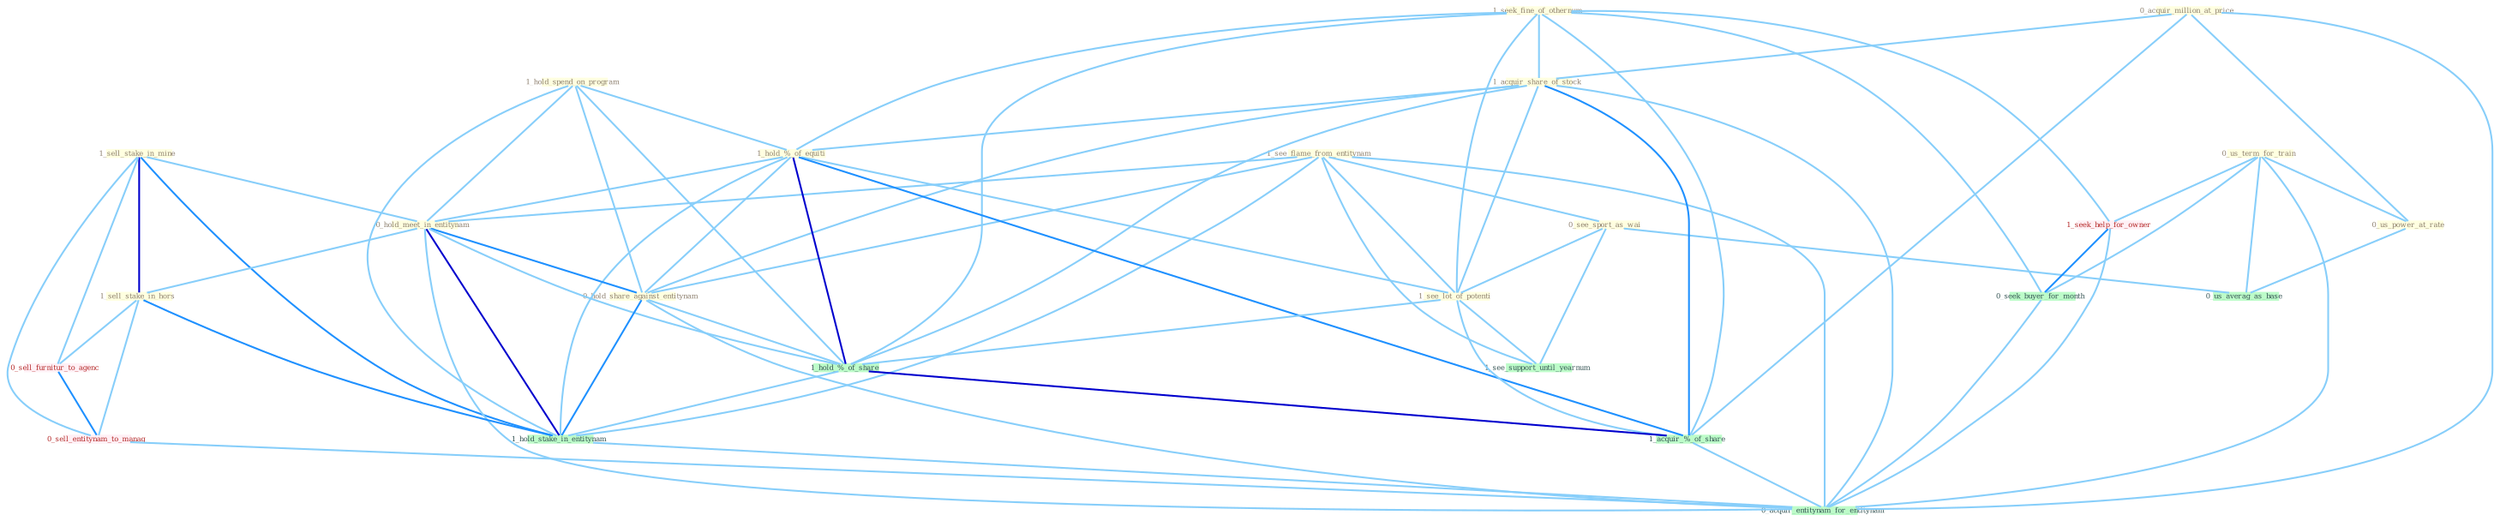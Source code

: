 Graph G{ 
    node
    [shape=polygon,style=filled,width=.5,height=.06,color="#BDFCC9",fixedsize=true,fontsize=4,
    fontcolor="#2f4f4f"];
    {node
    [color="#ffffe0", fontcolor="#8b7d6b"] "1_sell_stake_in_mine " "1_seek_fine_of_othernum " "1_see_flame_from_entitynam " "0_acquir_million_at_price " "0_see_sport_as_wai " "0_us_term_for_train " "1_acquir_share_of_stock " "1_hold_spend_on_program " "1_hold_%_of_equiti " "1_see_lot_of_potenti " "0_hold_meet_in_entitynam " "0_us_power_at_rate " "1_sell_stake_in_hors " "0_hold_share_against_entitynam "}
{node [color="#fff0f5", fontcolor="#b22222"] "1_seek_help_for_owner " "0_sell_furnitur_to_agenc " "0_sell_entitynam_to_manag "}
edge [color="#B0E2FF"];

	"1_sell_stake_in_mine " -- "0_hold_meet_in_entitynam " [w="1", color="#87cefa" ];
	"1_sell_stake_in_mine " -- "1_sell_stake_in_hors " [w="3", color="#0000cd" , len=0.6];
	"1_sell_stake_in_mine " -- "1_hold_stake_in_entitynam " [w="2", color="#1e90ff" , len=0.8];
	"1_sell_stake_in_mine " -- "0_sell_furnitur_to_agenc " [w="1", color="#87cefa" ];
	"1_sell_stake_in_mine " -- "0_sell_entitynam_to_manag " [w="1", color="#87cefa" ];
	"1_seek_fine_of_othernum " -- "1_acquir_share_of_stock " [w="1", color="#87cefa" ];
	"1_seek_fine_of_othernum " -- "1_hold_%_of_equiti " [w="1", color="#87cefa" ];
	"1_seek_fine_of_othernum " -- "1_see_lot_of_potenti " [w="1", color="#87cefa" ];
	"1_seek_fine_of_othernum " -- "1_hold_%_of_share " [w="1", color="#87cefa" ];
	"1_seek_fine_of_othernum " -- "1_seek_help_for_owner " [w="1", color="#87cefa" ];
	"1_seek_fine_of_othernum " -- "0_seek_buyer_for_month " [w="1", color="#87cefa" ];
	"1_seek_fine_of_othernum " -- "1_acquir_%_of_share " [w="1", color="#87cefa" ];
	"1_see_flame_from_entitynam " -- "0_see_sport_as_wai " [w="1", color="#87cefa" ];
	"1_see_flame_from_entitynam " -- "1_see_lot_of_potenti " [w="1", color="#87cefa" ];
	"1_see_flame_from_entitynam " -- "0_hold_meet_in_entitynam " [w="1", color="#87cefa" ];
	"1_see_flame_from_entitynam " -- "0_hold_share_against_entitynam " [w="1", color="#87cefa" ];
	"1_see_flame_from_entitynam " -- "1_hold_stake_in_entitynam " [w="1", color="#87cefa" ];
	"1_see_flame_from_entitynam " -- "1_see_support_until_yearnum " [w="1", color="#87cefa" ];
	"1_see_flame_from_entitynam " -- "0_acquir_entitynam_for_entitynam " [w="1", color="#87cefa" ];
	"0_acquir_million_at_price " -- "1_acquir_share_of_stock " [w="1", color="#87cefa" ];
	"0_acquir_million_at_price " -- "0_us_power_at_rate " [w="1", color="#87cefa" ];
	"0_acquir_million_at_price " -- "1_acquir_%_of_share " [w="1", color="#87cefa" ];
	"0_acquir_million_at_price " -- "0_acquir_entitynam_for_entitynam " [w="1", color="#87cefa" ];
	"0_see_sport_as_wai " -- "1_see_lot_of_potenti " [w="1", color="#87cefa" ];
	"0_see_sport_as_wai " -- "1_see_support_until_yearnum " [w="1", color="#87cefa" ];
	"0_see_sport_as_wai " -- "0_us_averag_as_base " [w="1", color="#87cefa" ];
	"0_us_term_for_train " -- "0_us_power_at_rate " [w="1", color="#87cefa" ];
	"0_us_term_for_train " -- "1_seek_help_for_owner " [w="1", color="#87cefa" ];
	"0_us_term_for_train " -- "0_seek_buyer_for_month " [w="1", color="#87cefa" ];
	"0_us_term_for_train " -- "0_us_averag_as_base " [w="1", color="#87cefa" ];
	"0_us_term_for_train " -- "0_acquir_entitynam_for_entitynam " [w="1", color="#87cefa" ];
	"1_acquir_share_of_stock " -- "1_hold_%_of_equiti " [w="1", color="#87cefa" ];
	"1_acquir_share_of_stock " -- "1_see_lot_of_potenti " [w="1", color="#87cefa" ];
	"1_acquir_share_of_stock " -- "0_hold_share_against_entitynam " [w="1", color="#87cefa" ];
	"1_acquir_share_of_stock " -- "1_hold_%_of_share " [w="1", color="#87cefa" ];
	"1_acquir_share_of_stock " -- "1_acquir_%_of_share " [w="2", color="#1e90ff" , len=0.8];
	"1_acquir_share_of_stock " -- "0_acquir_entitynam_for_entitynam " [w="1", color="#87cefa" ];
	"1_hold_spend_on_program " -- "1_hold_%_of_equiti " [w="1", color="#87cefa" ];
	"1_hold_spend_on_program " -- "0_hold_meet_in_entitynam " [w="1", color="#87cefa" ];
	"1_hold_spend_on_program " -- "0_hold_share_against_entitynam " [w="1", color="#87cefa" ];
	"1_hold_spend_on_program " -- "1_hold_%_of_share " [w="1", color="#87cefa" ];
	"1_hold_spend_on_program " -- "1_hold_stake_in_entitynam " [w="1", color="#87cefa" ];
	"1_hold_%_of_equiti " -- "1_see_lot_of_potenti " [w="1", color="#87cefa" ];
	"1_hold_%_of_equiti " -- "0_hold_meet_in_entitynam " [w="1", color="#87cefa" ];
	"1_hold_%_of_equiti " -- "0_hold_share_against_entitynam " [w="1", color="#87cefa" ];
	"1_hold_%_of_equiti " -- "1_hold_%_of_share " [w="3", color="#0000cd" , len=0.6];
	"1_hold_%_of_equiti " -- "1_hold_stake_in_entitynam " [w="1", color="#87cefa" ];
	"1_hold_%_of_equiti " -- "1_acquir_%_of_share " [w="2", color="#1e90ff" , len=0.8];
	"1_see_lot_of_potenti " -- "1_hold_%_of_share " [w="1", color="#87cefa" ];
	"1_see_lot_of_potenti " -- "1_acquir_%_of_share " [w="1", color="#87cefa" ];
	"1_see_lot_of_potenti " -- "1_see_support_until_yearnum " [w="1", color="#87cefa" ];
	"0_hold_meet_in_entitynam " -- "1_sell_stake_in_hors " [w="1", color="#87cefa" ];
	"0_hold_meet_in_entitynam " -- "0_hold_share_against_entitynam " [w="2", color="#1e90ff" , len=0.8];
	"0_hold_meet_in_entitynam " -- "1_hold_%_of_share " [w="1", color="#87cefa" ];
	"0_hold_meet_in_entitynam " -- "1_hold_stake_in_entitynam " [w="3", color="#0000cd" , len=0.6];
	"0_hold_meet_in_entitynam " -- "0_acquir_entitynam_for_entitynam " [w="1", color="#87cefa" ];
	"0_us_power_at_rate " -- "0_us_averag_as_base " [w="1", color="#87cefa" ];
	"1_sell_stake_in_hors " -- "1_hold_stake_in_entitynam " [w="2", color="#1e90ff" , len=0.8];
	"1_sell_stake_in_hors " -- "0_sell_furnitur_to_agenc " [w="1", color="#87cefa" ];
	"1_sell_stake_in_hors " -- "0_sell_entitynam_to_manag " [w="1", color="#87cefa" ];
	"0_hold_share_against_entitynam " -- "1_hold_%_of_share " [w="1", color="#87cefa" ];
	"0_hold_share_against_entitynam " -- "1_hold_stake_in_entitynam " [w="2", color="#1e90ff" , len=0.8];
	"0_hold_share_against_entitynam " -- "0_acquir_entitynam_for_entitynam " [w="1", color="#87cefa" ];
	"1_hold_%_of_share " -- "1_hold_stake_in_entitynam " [w="1", color="#87cefa" ];
	"1_hold_%_of_share " -- "1_acquir_%_of_share " [w="3", color="#0000cd" , len=0.6];
	"1_hold_stake_in_entitynam " -- "0_acquir_entitynam_for_entitynam " [w="1", color="#87cefa" ];
	"1_seek_help_for_owner " -- "0_seek_buyer_for_month " [w="2", color="#1e90ff" , len=0.8];
	"1_seek_help_for_owner " -- "0_acquir_entitynam_for_entitynam " [w="1", color="#87cefa" ];
	"0_seek_buyer_for_month " -- "0_acquir_entitynam_for_entitynam " [w="1", color="#87cefa" ];
	"1_acquir_%_of_share " -- "0_acquir_entitynam_for_entitynam " [w="1", color="#87cefa" ];
	"0_sell_furnitur_to_agenc " -- "0_sell_entitynam_to_manag " [w="2", color="#1e90ff" , len=0.8];
	"0_sell_entitynam_to_manag " -- "0_acquir_entitynam_for_entitynam " [w="1", color="#87cefa" ];
}
